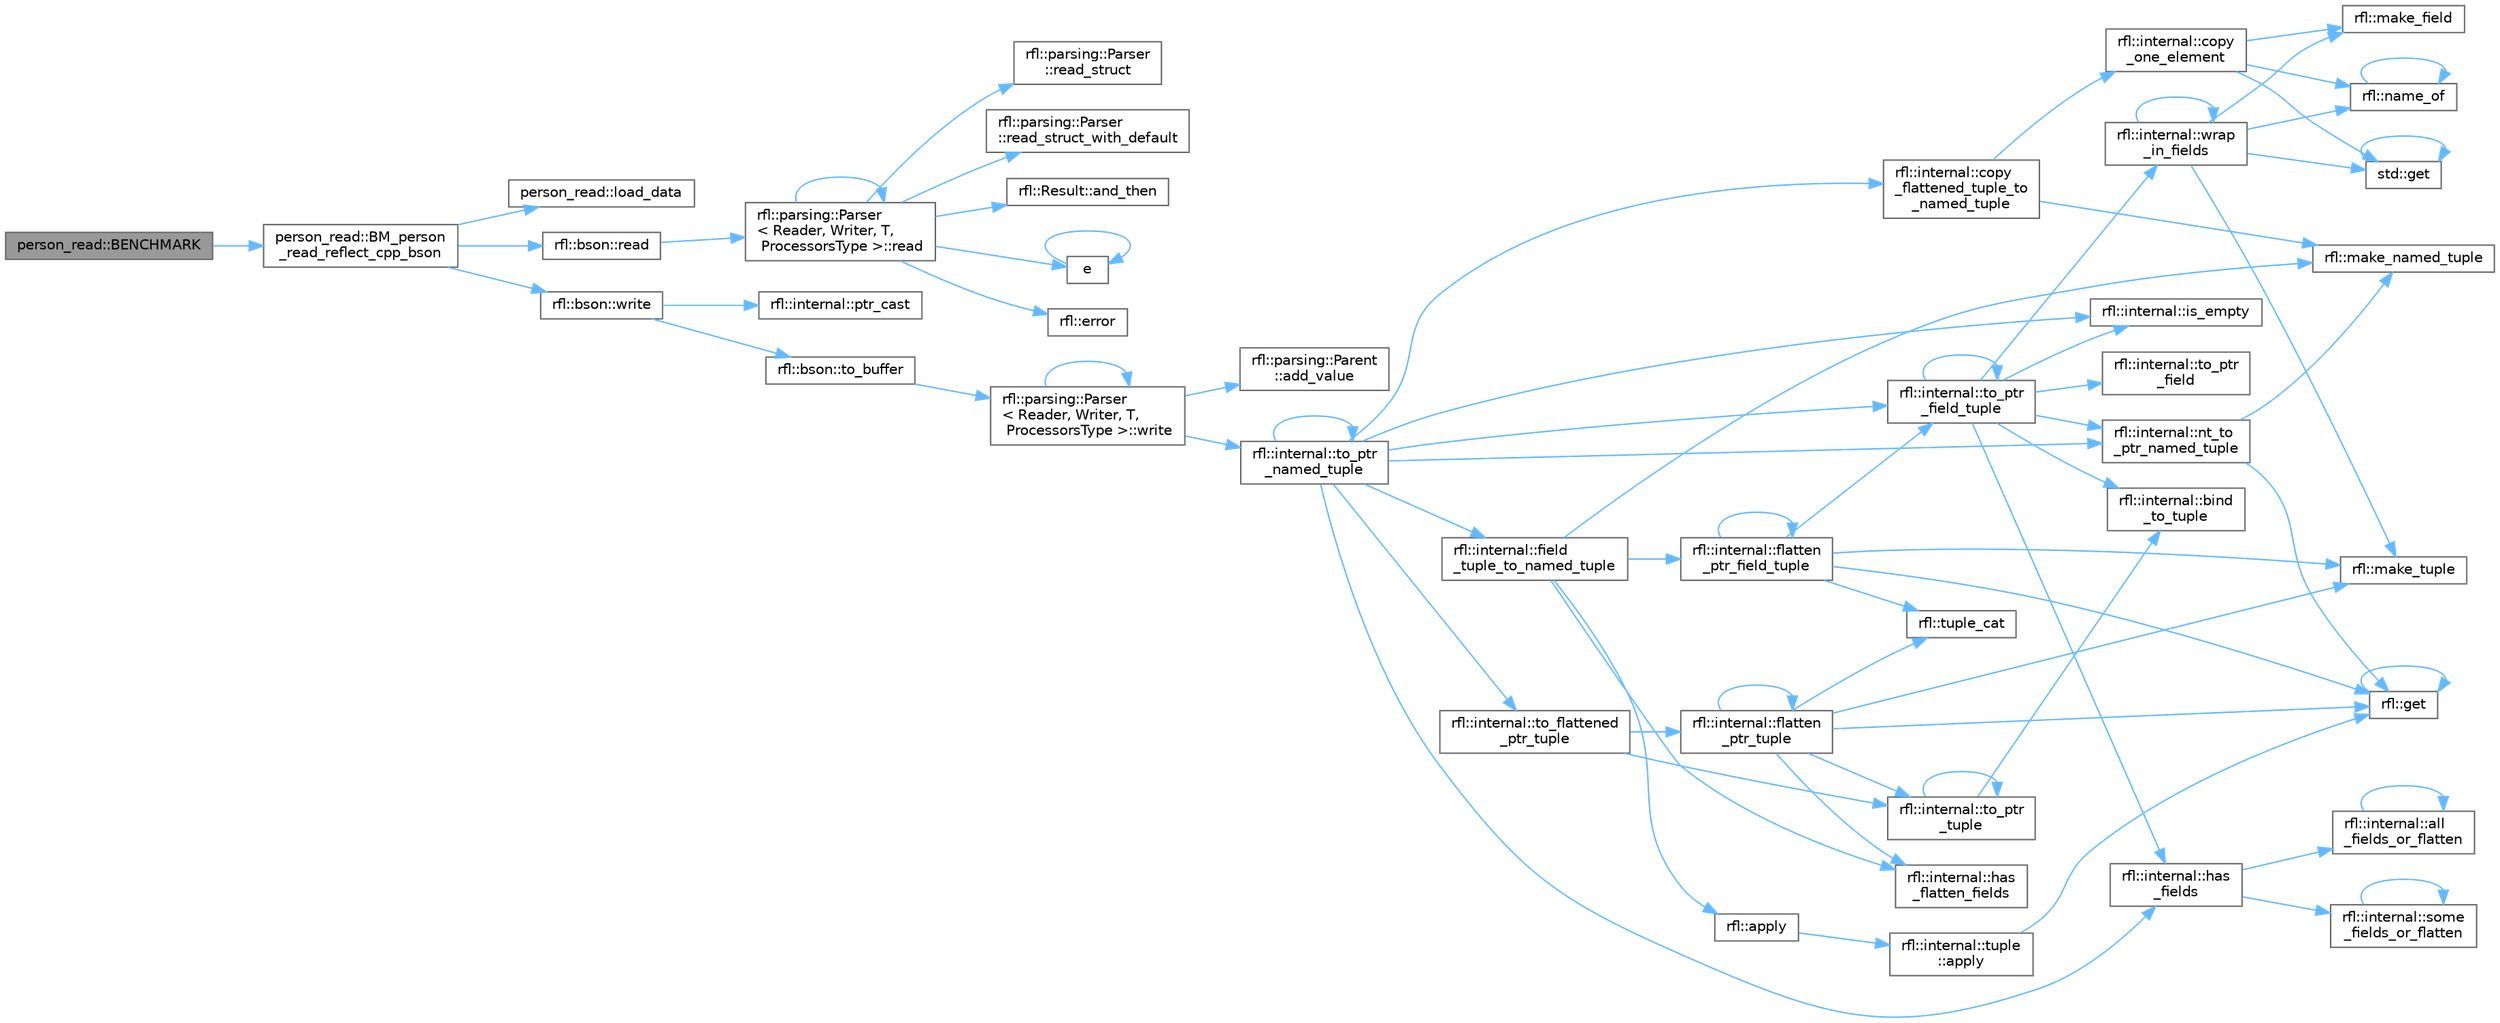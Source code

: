 digraph "person_read::BENCHMARK"
{
 // LATEX_PDF_SIZE
  bgcolor="transparent";
  edge [fontname=Helvetica,fontsize=10,labelfontname=Helvetica,labelfontsize=10];
  node [fontname=Helvetica,fontsize=10,shape=box,height=0.2,width=0.4];
  rankdir="LR";
  Node1 [id="Node000001",label="person_read::BENCHMARK",height=0.2,width=0.4,color="gray40", fillcolor="grey60", style="filled", fontcolor="black",tooltip=" "];
  Node1 -> Node2 [id="edge74_Node000001_Node000002",color="steelblue1",style="solid",tooltip=" "];
  Node2 [id="Node000002",label="person_read::BM_person\l_read_reflect_cpp_bson",height=0.2,width=0.4,color="grey40", fillcolor="white", style="filled",URL="$namespaceperson__read.html#afea3f25104bc5a83e757d5af03e2a674",tooltip=" "];
  Node2 -> Node3 [id="edge75_Node000002_Node000003",color="steelblue1",style="solid",tooltip=" "];
  Node3 [id="Node000003",label="person_read::load_data",height=0.2,width=0.4,color="grey40", fillcolor="white", style="filled",URL="$namespaceperson__read.html#aee7e7905c4a047efd1cd9e8abbc981f7",tooltip=" "];
  Node2 -> Node4 [id="edge76_Node000002_Node000004",color="steelblue1",style="solid",tooltip=" "];
  Node4 [id="Node000004",label="rfl::bson::read",height=0.2,width=0.4,color="grey40", fillcolor="white", style="filled",URL="$namespacerfl_1_1bson.html#ad53952c45b2c4dee0d3b55a757ff48e6",tooltip="Parses an object from a BSON var."];
  Node4 -> Node5 [id="edge77_Node000004_Node000005",color="steelblue1",style="solid",tooltip=" "];
  Node5 [id="Node000005",label="rfl::parsing::Parser\l\< Reader, Writer, T,\l ProcessorsType \>::read",height=0.2,width=0.4,color="grey40", fillcolor="white", style="filled",URL="$structrfl_1_1parsing_1_1_parser.html#a905ccbbb3adb81bb18d9109df6613b72",tooltip=" "];
  Node5 -> Node6 [id="edge78_Node000005_Node000006",color="steelblue1",style="solid",tooltip=" "];
  Node6 [id="Node000006",label="rfl::Result::and_then",height=0.2,width=0.4,color="grey40", fillcolor="white", style="filled",URL="$classrfl_1_1_result.html#a07f85d248f21a1dad5eb12ae179d4df7",tooltip="Monadic operation - F must be a function of type T -> Result."];
  Node5 -> Node7 [id="edge79_Node000005_Node000007",color="steelblue1",style="solid",tooltip=" "];
  Node7 [id="Node000007",label="e",height=0.2,width=0.4,color="grey40", fillcolor="white", style="filled",URL="$_cwise__array__power__array_8cpp.html#a9cb86ff854760bf91a154f2724a9101d",tooltip=" "];
  Node7 -> Node7 [id="edge80_Node000007_Node000007",color="steelblue1",style="solid",tooltip=" "];
  Node5 -> Node8 [id="edge81_Node000005_Node000008",color="steelblue1",style="solid",tooltip=" "];
  Node8 [id="Node000008",label="rfl::error",height=0.2,width=0.4,color="grey40", fillcolor="white", style="filled",URL="$namespacerfl.html#a6625864c6c297dfdc3d3c3ee3181dd8c",tooltip="Shorthand for unexpected error."];
  Node5 -> Node5 [id="edge82_Node000005_Node000005",color="steelblue1",style="solid",tooltip=" "];
  Node5 -> Node9 [id="edge83_Node000005_Node000009",color="steelblue1",style="solid",tooltip=" "];
  Node9 [id="Node000009",label="rfl::parsing::Parser\l::read_struct",height=0.2,width=0.4,color="grey40", fillcolor="white", style="filled",URL="$structrfl_1_1parsing_1_1_parser.html#ac6a7fd1d9f65a3b40ea36017cec2fa2e",tooltip=" "];
  Node5 -> Node10 [id="edge84_Node000005_Node000010",color="steelblue1",style="solid",tooltip=" "];
  Node10 [id="Node000010",label="rfl::parsing::Parser\l::read_struct_with_default",height=0.2,width=0.4,color="grey40", fillcolor="white", style="filled",URL="$structrfl_1_1parsing_1_1_parser.html#a8f8dadc93b26e4bb35eb14e6d722aae7",tooltip=" "];
  Node2 -> Node11 [id="edge85_Node000002_Node000011",color="steelblue1",style="solid",tooltip=" "];
  Node11 [id="Node000011",label="rfl::bson::write",height=0.2,width=0.4,color="grey40", fillcolor="white", style="filled",URL="$namespacerfl_1_1bson.html#a831235515905859b528912061602090a",tooltip="Returns BSON bytes."];
  Node11 -> Node12 [id="edge86_Node000011_Node000012",color="steelblue1",style="solid",tooltip=" "];
  Node12 [id="Node000012",label="rfl::internal::ptr_cast",height=0.2,width=0.4,color="grey40", fillcolor="white", style="filled",URL="$namespacerfl_1_1internal.html#a0e3f14355090a86bc6064dff6368347b",tooltip=" "];
  Node11 -> Node13 [id="edge87_Node000011_Node000013",color="steelblue1",style="solid",tooltip=" "];
  Node13 [id="Node000013",label="rfl::bson::to_buffer",height=0.2,width=0.4,color="grey40", fillcolor="white", style="filled",URL="$namespacerfl_1_1bson.html#a063bea11b10b956643dcfe045e51ee4e",tooltip=" "];
  Node13 -> Node14 [id="edge88_Node000013_Node000014",color="steelblue1",style="solid",tooltip=" "];
  Node14 [id="Node000014",label="rfl::parsing::Parser\l\< Reader, Writer, T,\l ProcessorsType \>::write",height=0.2,width=0.4,color="grey40", fillcolor="white", style="filled",URL="$structrfl_1_1parsing_1_1_parser.html#a16aeefd727355e095bfd19d6c69d3238",tooltip=" "];
  Node14 -> Node15 [id="edge89_Node000014_Node000015",color="steelblue1",style="solid",tooltip=" "];
  Node15 [id="Node000015",label="rfl::parsing::Parent\l::add_value",height=0.2,width=0.4,color="grey40", fillcolor="white", style="filled",URL="$structrfl_1_1parsing_1_1_parent.html#a8f7ebd2389ae6ec315a0e37bd66de63f",tooltip=" "];
  Node14 -> Node16 [id="edge90_Node000014_Node000016",color="steelblue1",style="solid",tooltip=" "];
  Node16 [id="Node000016",label="rfl::internal::to_ptr\l_named_tuple",height=0.2,width=0.4,color="grey40", fillcolor="white", style="filled",URL="$namespacerfl_1_1internal.html#a19594a7d66a271a8f893f2170217e299",tooltip=" "];
  Node16 -> Node17 [id="edge91_Node000016_Node000017",color="steelblue1",style="solid",tooltip=" "];
  Node17 [id="Node000017",label="rfl::internal::copy\l_flattened_tuple_to\l_named_tuple",height=0.2,width=0.4,color="grey40", fillcolor="white", style="filled",URL="$namespacerfl_1_1internal.html#aa4d84e91c691523bdf3dbf8832cba64c",tooltip=" "];
  Node17 -> Node18 [id="edge92_Node000017_Node000018",color="steelblue1",style="solid",tooltip=" "];
  Node18 [id="Node000018",label="rfl::internal::copy\l_one_element",height=0.2,width=0.4,color="grey40", fillcolor="white", style="filled",URL="$namespacerfl_1_1internal.html#a8a566443d85dd9fc0f2e6e4ae131ed55",tooltip=" "];
  Node18 -> Node19 [id="edge93_Node000018_Node000019",color="steelblue1",style="solid",tooltip=" "];
  Node19 [id="Node000019",label="std::get",height=0.2,width=0.4,color="grey40", fillcolor="white", style="filled",URL="$namespacestd.html#aae41d8280b7ccc3f0e0a0be2dab21c8f",tooltip="Gets an element by index."];
  Node19 -> Node19 [id="edge94_Node000019_Node000019",color="steelblue1",style="solid",tooltip=" "];
  Node18 -> Node20 [id="edge95_Node000018_Node000020",color="steelblue1",style="solid",tooltip=" "];
  Node20 [id="Node000020",label="rfl::make_field",height=0.2,width=0.4,color="grey40", fillcolor="white", style="filled",URL="$namespacerfl.html#afb5f68a22d5b6a42a5b4477c35559ce9",tooltip=" "];
  Node18 -> Node21 [id="edge96_Node000018_Node000021",color="steelblue1",style="solid",tooltip=" "];
  Node21 [id="Node000021",label="rfl::name_of",height=0.2,width=0.4,color="grey40", fillcolor="white", style="filled",URL="$namespacerfl.html#a90efd0c5575582354c25333fa30a8013",tooltip="Helper function to retrieve a name at compile time."];
  Node21 -> Node21 [id="edge97_Node000021_Node000021",color="steelblue1",style="solid",tooltip=" "];
  Node17 -> Node22 [id="edge98_Node000017_Node000022",color="steelblue1",style="solid",tooltip=" "];
  Node22 [id="Node000022",label="rfl::make_named_tuple",height=0.2,width=0.4,color="grey40", fillcolor="white", style="filled",URL="$namespacerfl.html#a19523aa875e6c36af474a97f28ed4002",tooltip="Explicit overload for creating empty named tuples."];
  Node16 -> Node23 [id="edge99_Node000016_Node000023",color="steelblue1",style="solid",tooltip=" "];
  Node23 [id="Node000023",label="rfl::internal::field\l_tuple_to_named_tuple",height=0.2,width=0.4,color="grey40", fillcolor="white", style="filled",URL="$namespacerfl_1_1internal.html#a923e1c7faefca7c7af6ec3d7aecccba0",tooltip=" "];
  Node23 -> Node24 [id="edge100_Node000023_Node000024",color="steelblue1",style="solid",tooltip=" "];
  Node24 [id="Node000024",label="rfl::apply",height=0.2,width=0.4,color="grey40", fillcolor="white", style="filled",URL="$namespacerfl.html#aaa94742afd7fde0d6d6cc59ae6d92989",tooltip=" "];
  Node24 -> Node25 [id="edge101_Node000024_Node000025",color="steelblue1",style="solid",tooltip=" "];
  Node25 [id="Node000025",label="rfl::internal::tuple\l::apply",height=0.2,width=0.4,color="grey40", fillcolor="white", style="filled",URL="$namespacerfl_1_1internal_1_1tuple.html#a5fe21ddba2943f200bc6c6e4d8d34e54",tooltip=" "];
  Node25 -> Node26 [id="edge102_Node000025_Node000026",color="steelblue1",style="solid",tooltip=" "];
  Node26 [id="Node000026",label="rfl::get",height=0.2,width=0.4,color="grey40", fillcolor="white", style="filled",URL="$namespacerfl.html#ac379420409251e5a3c0bea4a701daf0a",tooltip="Gets a field by index."];
  Node26 -> Node26 [id="edge103_Node000026_Node000026",color="steelblue1",style="solid",tooltip=" "];
  Node23 -> Node27 [id="edge104_Node000023_Node000027",color="steelblue1",style="solid",tooltip=" "];
  Node27 [id="Node000027",label="rfl::internal::flatten\l_ptr_field_tuple",height=0.2,width=0.4,color="grey40", fillcolor="white", style="filled",URL="$namespacerfl_1_1internal.html#ae729ffba37ab19a6426f80c6ef26e2d6",tooltip=" "];
  Node27 -> Node27 [id="edge105_Node000027_Node000027",color="steelblue1",style="solid",tooltip=" "];
  Node27 -> Node26 [id="edge106_Node000027_Node000026",color="steelblue1",style="solid",tooltip=" "];
  Node27 -> Node28 [id="edge107_Node000027_Node000028",color="steelblue1",style="solid",tooltip=" "];
  Node28 [id="Node000028",label="rfl::make_tuple",height=0.2,width=0.4,color="grey40", fillcolor="white", style="filled",URL="$namespacerfl.html#ac71a9ec8b4d8fd347719083ec38c00f9",tooltip=" "];
  Node27 -> Node29 [id="edge108_Node000027_Node000029",color="steelblue1",style="solid",tooltip=" "];
  Node29 [id="Node000029",label="rfl::internal::to_ptr\l_field_tuple",height=0.2,width=0.4,color="grey40", fillcolor="white", style="filled",URL="$namespacerfl_1_1internal.html#a4c5ce682ef0d85a0edc5fc36074815d2",tooltip=" "];
  Node29 -> Node30 [id="edge109_Node000029_Node000030",color="steelblue1",style="solid",tooltip=" "];
  Node30 [id="Node000030",label="rfl::internal::bind\l_to_tuple",height=0.2,width=0.4,color="grey40", fillcolor="white", style="filled",URL="$namespacerfl_1_1internal.html#aaccfbbd07ded0a84498cea052cb3d443",tooltip=" "];
  Node29 -> Node31 [id="edge110_Node000029_Node000031",color="steelblue1",style="solid",tooltip=" "];
  Node31 [id="Node000031",label="rfl::internal::has\l_fields",height=0.2,width=0.4,color="grey40", fillcolor="white", style="filled",URL="$namespacerfl_1_1internal.html#a4bf6ff2224c907a5df21f524e650fd17",tooltip=" "];
  Node31 -> Node32 [id="edge111_Node000031_Node000032",color="steelblue1",style="solid",tooltip=" "];
  Node32 [id="Node000032",label="rfl::internal::all\l_fields_or_flatten",height=0.2,width=0.4,color="grey40", fillcolor="white", style="filled",URL="$namespacerfl_1_1internal.html#a012b9c8f5d6103eb084598eca9f9f631",tooltip=" "];
  Node32 -> Node32 [id="edge112_Node000032_Node000032",color="steelblue1",style="solid",tooltip=" "];
  Node31 -> Node33 [id="edge113_Node000031_Node000033",color="steelblue1",style="solid",tooltip=" "];
  Node33 [id="Node000033",label="rfl::internal::some\l_fields_or_flatten",height=0.2,width=0.4,color="grey40", fillcolor="white", style="filled",URL="$namespacerfl_1_1internal.html#a71c929c1a514d827549eb15d4355de92",tooltip=" "];
  Node33 -> Node33 [id="edge114_Node000033_Node000033",color="steelblue1",style="solid",tooltip=" "];
  Node29 -> Node34 [id="edge115_Node000029_Node000034",color="steelblue1",style="solid",tooltip=" "];
  Node34 [id="Node000034",label="rfl::internal::is_empty",height=0.2,width=0.4,color="grey40", fillcolor="white", style="filled",URL="$namespacerfl_1_1internal.html#a818161434e9e7892d403a7c92d7268fe",tooltip=" "];
  Node29 -> Node35 [id="edge116_Node000029_Node000035",color="steelblue1",style="solid",tooltip=" "];
  Node35 [id="Node000035",label="rfl::internal::nt_to\l_ptr_named_tuple",height=0.2,width=0.4,color="grey40", fillcolor="white", style="filled",URL="$namespacerfl_1_1internal.html#a444ef522c6d66572aa5cd3ccde829885",tooltip=" "];
  Node35 -> Node26 [id="edge117_Node000035_Node000026",color="steelblue1",style="solid",tooltip=" "];
  Node35 -> Node22 [id="edge118_Node000035_Node000022",color="steelblue1",style="solid",tooltip=" "];
  Node29 -> Node36 [id="edge119_Node000029_Node000036",color="steelblue1",style="solid",tooltip=" "];
  Node36 [id="Node000036",label="rfl::internal::to_ptr\l_field",height=0.2,width=0.4,color="grey40", fillcolor="white", style="filled",URL="$namespacerfl_1_1internal.html#ab7e2b5fa9d320f0c9a301fbe22ebc677",tooltip=" "];
  Node29 -> Node29 [id="edge120_Node000029_Node000029",color="steelblue1",style="solid",tooltip=" "];
  Node29 -> Node37 [id="edge121_Node000029_Node000037",color="steelblue1",style="solid",tooltip=" "];
  Node37 [id="Node000037",label="rfl::internal::wrap\l_in_fields",height=0.2,width=0.4,color="grey40", fillcolor="white", style="filled",URL="$namespacerfl_1_1internal.html#a75a4f615c45abce17e710e72514498d7",tooltip=" "];
  Node37 -> Node19 [id="edge122_Node000037_Node000019",color="steelblue1",style="solid",tooltip=" "];
  Node37 -> Node20 [id="edge123_Node000037_Node000020",color="steelblue1",style="solid",tooltip=" "];
  Node37 -> Node28 [id="edge124_Node000037_Node000028",color="steelblue1",style="solid",tooltip=" "];
  Node37 -> Node21 [id="edge125_Node000037_Node000021",color="steelblue1",style="solid",tooltip=" "];
  Node37 -> Node37 [id="edge126_Node000037_Node000037",color="steelblue1",style="solid",tooltip=" "];
  Node27 -> Node38 [id="edge127_Node000027_Node000038",color="steelblue1",style="solid",tooltip=" "];
  Node38 [id="Node000038",label="rfl::tuple_cat",height=0.2,width=0.4,color="grey40", fillcolor="white", style="filled",URL="$namespacerfl.html#ad4738e8acd2a03b1b2b01c6caa6b27e9",tooltip=" "];
  Node23 -> Node39 [id="edge128_Node000023_Node000039",color="steelblue1",style="solid",tooltip=" "];
  Node39 [id="Node000039",label="rfl::internal::has\l_flatten_fields",height=0.2,width=0.4,color="grey40", fillcolor="white", style="filled",URL="$namespacerfl_1_1internal.html#a60f5d02505f61eabff343c2f5e9c7dbe",tooltip=" "];
  Node23 -> Node22 [id="edge129_Node000023_Node000022",color="steelblue1",style="solid",tooltip=" "];
  Node16 -> Node31 [id="edge130_Node000016_Node000031",color="steelblue1",style="solid",tooltip=" "];
  Node16 -> Node34 [id="edge131_Node000016_Node000034",color="steelblue1",style="solid",tooltip=" "];
  Node16 -> Node35 [id="edge132_Node000016_Node000035",color="steelblue1",style="solid",tooltip=" "];
  Node16 -> Node40 [id="edge133_Node000016_Node000040",color="steelblue1",style="solid",tooltip=" "];
  Node40 [id="Node000040",label="rfl::internal::to_flattened\l_ptr_tuple",height=0.2,width=0.4,color="grey40", fillcolor="white", style="filled",URL="$namespacerfl_1_1internal.html#abe898ac2971112070bfbcc91def971d6",tooltip=" "];
  Node40 -> Node41 [id="edge134_Node000040_Node000041",color="steelblue1",style="solid",tooltip=" "];
  Node41 [id="Node000041",label="rfl::internal::flatten\l_ptr_tuple",height=0.2,width=0.4,color="grey40", fillcolor="white", style="filled",URL="$namespacerfl_1_1internal.html#a3a901d356d0602482acd2f0861f8b472",tooltip=" "];
  Node41 -> Node41 [id="edge135_Node000041_Node000041",color="steelblue1",style="solid",tooltip=" "];
  Node41 -> Node26 [id="edge136_Node000041_Node000026",color="steelblue1",style="solid",tooltip=" "];
  Node41 -> Node39 [id="edge137_Node000041_Node000039",color="steelblue1",style="solid",tooltip=" "];
  Node41 -> Node28 [id="edge138_Node000041_Node000028",color="steelblue1",style="solid",tooltip=" "];
  Node41 -> Node42 [id="edge139_Node000041_Node000042",color="steelblue1",style="solid",tooltip=" "];
  Node42 [id="Node000042",label="rfl::internal::to_ptr\l_tuple",height=0.2,width=0.4,color="grey40", fillcolor="white", style="filled",URL="$namespacerfl_1_1internal.html#a3a36b92d743023e52d9ba1b74cc5fbd1",tooltip=" "];
  Node42 -> Node30 [id="edge140_Node000042_Node000030",color="steelblue1",style="solid",tooltip=" "];
  Node42 -> Node42 [id="edge141_Node000042_Node000042",color="steelblue1",style="solid",tooltip=" "];
  Node41 -> Node38 [id="edge142_Node000041_Node000038",color="steelblue1",style="solid",tooltip=" "];
  Node40 -> Node42 [id="edge143_Node000040_Node000042",color="steelblue1",style="solid",tooltip=" "];
  Node16 -> Node29 [id="edge144_Node000016_Node000029",color="steelblue1",style="solid",tooltip=" "];
  Node16 -> Node16 [id="edge145_Node000016_Node000016",color="steelblue1",style="solid",tooltip=" "];
  Node14 -> Node14 [id="edge146_Node000014_Node000014",color="steelblue1",style="solid",tooltip=" "];
}
